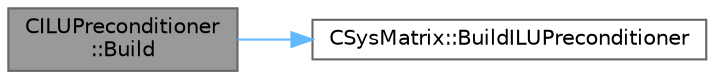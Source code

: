 digraph "CILUPreconditioner::Build"
{
 // LATEX_PDF_SIZE
  bgcolor="transparent";
  edge [fontname=Helvetica,fontsize=10,labelfontname=Helvetica,labelfontsize=10];
  node [fontname=Helvetica,fontsize=10,shape=box,height=0.2,width=0.4];
  rankdir="LR";
  Node1 [id="Node000001",label="CILUPreconditioner\l::Build",height=0.2,width=0.4,color="gray40", fillcolor="grey60", style="filled", fontcolor="black",tooltip=" "];
  Node1 -> Node2 [id="edge1_Node000001_Node000002",color="steelblue1",style="solid",tooltip=" "];
  Node2 [id="Node000002",label="CSysMatrix::BuildILUPreconditioner",height=0.2,width=0.4,color="grey40", fillcolor="white", style="filled",URL="$classCSysMatrix.html#a27391a0111dc4d14b545f4a62c9a3a77",tooltip="Build the ILU preconditioner."];
}

